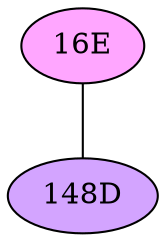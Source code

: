 // The Round Table
graph {
	"16E" [fillcolor="#FFA6FF" style=radial]
	"148D" [fillcolor="#D3A4FF" style=radial]
	"16E" -- "148D" [penwidth=1]
}
